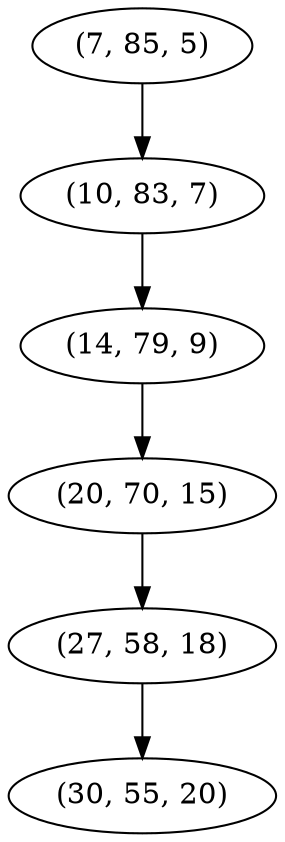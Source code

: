 digraph tree {
    "(7, 85, 5)";
    "(10, 83, 7)";
    "(14, 79, 9)";
    "(20, 70, 15)";
    "(27, 58, 18)";
    "(30, 55, 20)";
    "(7, 85, 5)" -> "(10, 83, 7)";
    "(10, 83, 7)" -> "(14, 79, 9)";
    "(14, 79, 9)" -> "(20, 70, 15)";
    "(20, 70, 15)" -> "(27, 58, 18)";
    "(27, 58, 18)" -> "(30, 55, 20)";
}
